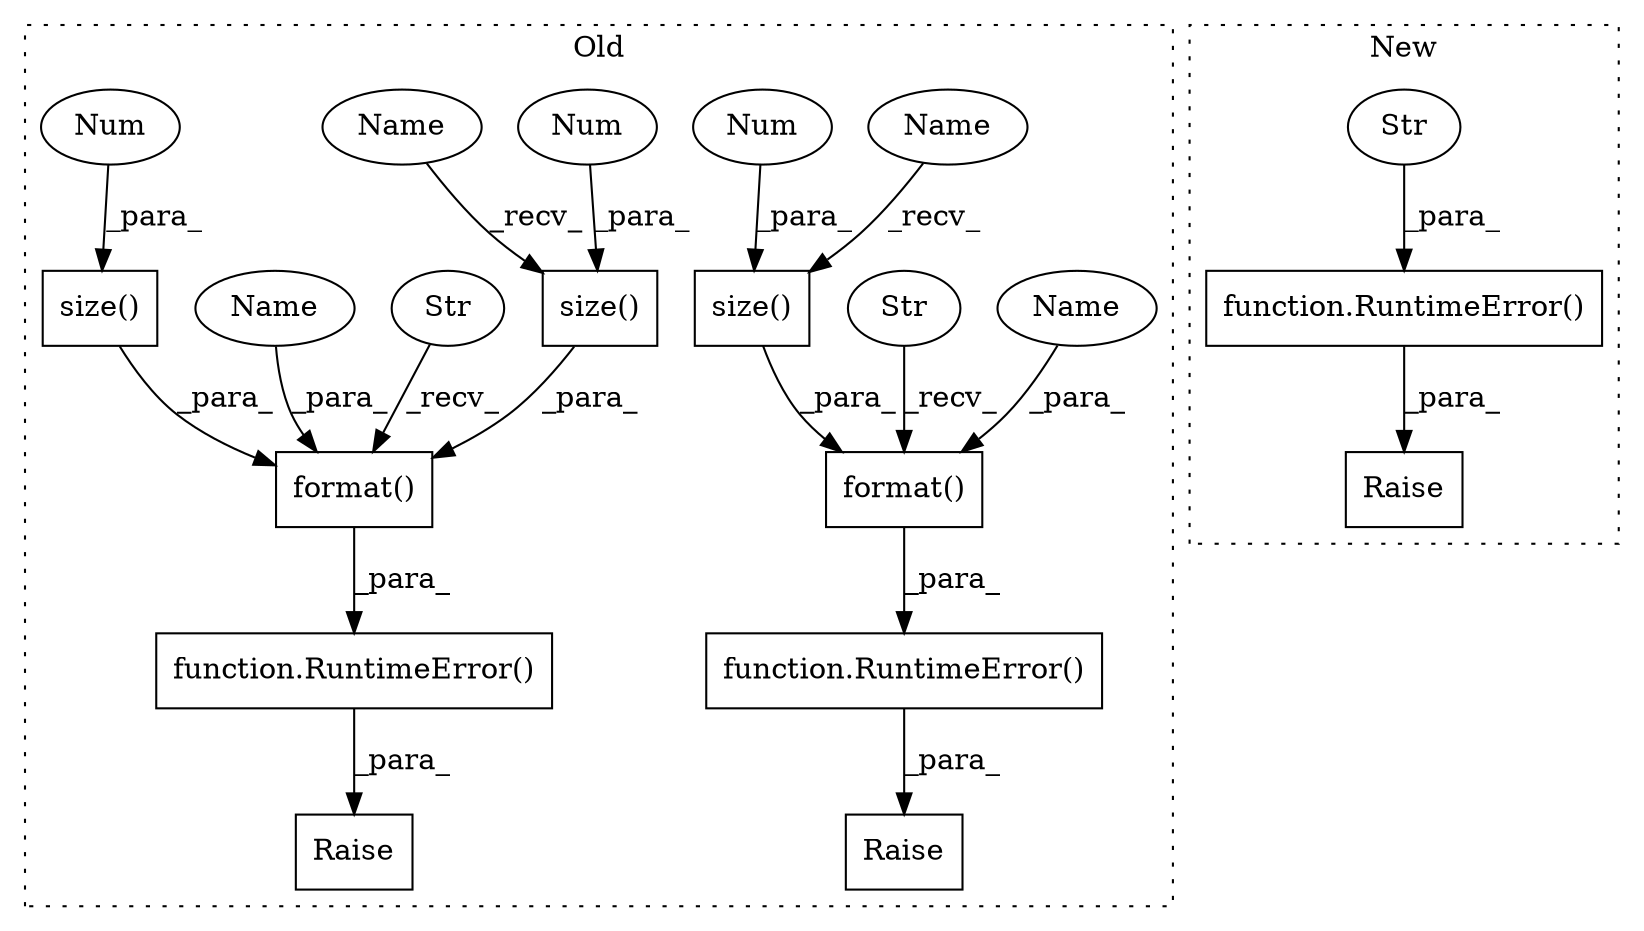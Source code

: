 digraph G {
subgraph cluster0 {
1 [label="size()" a="75" s="9892,9901" l="8,1" shape="box"];
5 [label="Raise" a="91" s="9753" l="6" shape="box"];
6 [label="format()" a="75" s="9789,9920" l="89,18" shape="box"];
7 [label="Str" a="66" s="9789" l="60" shape="ellipse"];
8 [label="Num" a="76" s="9900" l="1" shape="ellipse"];
9 [label="function.RuntimeError()" a="75" s="9759,9938" l="30,14" shape="box"];
10 [label="format()" a="75" s="9537,9664" l="87,18" shape="box"];
11 [label="Str" a="66" s="9537" l="58" shape="ellipse"];
12 [label="size()" a="75" s="9654,9663" l="8,1" shape="box"];
13 [label="Raise" a="91" s="9501" l="6" shape="box"];
14 [label="Num" a="76" s="9662" l="1" shape="ellipse"];
15 [label="function.RuntimeError()" a="75" s="9507,9682" l="30,14" shape="box"];
16 [label="size()" a="75" s="9624,9637" l="12,1" shape="box"];
17 [label="Num" a="76" s="9636" l="1" shape="ellipse"];
18 [label="Name" a="87" s="9892" l="2" shape="ellipse"];
19 [label="Name" a="87" s="9654" l="2" shape="ellipse"];
20 [label="Name" a="87" s="9640" l="12" shape="ellipse"];
21 [label="Name" a="87" s="9878" l="12" shape="ellipse"];
label = "Old";
style="dotted";
}
subgraph cluster1 {
2 [label="function.RuntimeError()" a="75" s="9319,9444" l="30,14" shape="box"];
3 [label="Str" a="66" s="9349" l="95" shape="ellipse"];
4 [label="Raise" a="91" s="9313" l="6" shape="box"];
label = "New";
style="dotted";
}
1 -> 6 [label="_para_"];
2 -> 4 [label="_para_"];
3 -> 2 [label="_para_"];
6 -> 9 [label="_para_"];
7 -> 6 [label="_recv_"];
8 -> 1 [label="_para_"];
9 -> 5 [label="_para_"];
10 -> 15 [label="_para_"];
11 -> 10 [label="_recv_"];
12 -> 10 [label="_para_"];
14 -> 12 [label="_para_"];
15 -> 13 [label="_para_"];
16 -> 10 [label="_para_"];
17 -> 16 [label="_para_"];
18 -> 1 [label="_recv_"];
19 -> 12 [label="_recv_"];
20 -> 10 [label="_para_"];
21 -> 6 [label="_para_"];
}